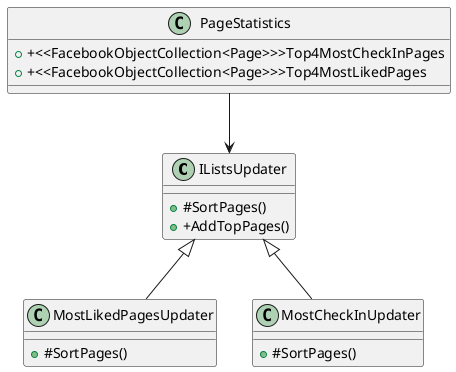 @startuml
class "IListsUpdater" as IListsUpdater{
+ #SortPages()  
+ +AddTopPages()
}

class MostLikedPagesUpdater {
+ #SortPages()  
}

class MostCheckInUpdater {
+  #SortPages()   

}

class "PageStatistics"  {
+  +<<FacebookObjectCollection<Page>>>Top4MostCheckInPages 
+  +<<FacebookObjectCollection<Page>>>Top4MostLikedPages
}

IListsUpdater <|-- MostCheckInUpdater 
IListsUpdater <|-- MostLikedPagesUpdater 
PageStatistics --> IListsUpdater
@enduml